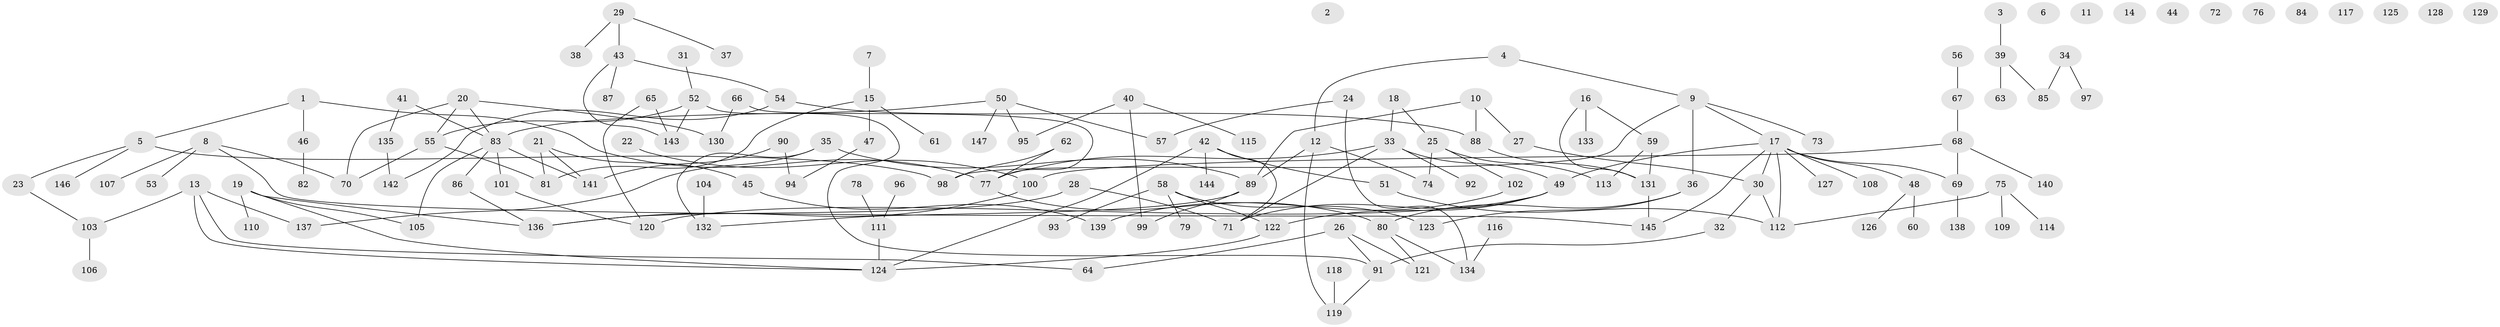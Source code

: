 // coarse degree distribution, {3: 0.1346153846153846, 0: 0.11538461538461539, 1: 0.2403846153846154, 5: 0.07692307692307693, 6: 0.028846153846153848, 4: 0.08653846153846154, 2: 0.27884615384615385, 10: 0.009615384615384616, 7: 0.028846153846153848}
// Generated by graph-tools (version 1.1) at 2025/23/03/03/25 07:23:26]
// undirected, 147 vertices, 168 edges
graph export_dot {
graph [start="1"]
  node [color=gray90,style=filled];
  1;
  2;
  3;
  4;
  5;
  6;
  7;
  8;
  9;
  10;
  11;
  12;
  13;
  14;
  15;
  16;
  17;
  18;
  19;
  20;
  21;
  22;
  23;
  24;
  25;
  26;
  27;
  28;
  29;
  30;
  31;
  32;
  33;
  34;
  35;
  36;
  37;
  38;
  39;
  40;
  41;
  42;
  43;
  44;
  45;
  46;
  47;
  48;
  49;
  50;
  51;
  52;
  53;
  54;
  55;
  56;
  57;
  58;
  59;
  60;
  61;
  62;
  63;
  64;
  65;
  66;
  67;
  68;
  69;
  70;
  71;
  72;
  73;
  74;
  75;
  76;
  77;
  78;
  79;
  80;
  81;
  82;
  83;
  84;
  85;
  86;
  87;
  88;
  89;
  90;
  91;
  92;
  93;
  94;
  95;
  96;
  97;
  98;
  99;
  100;
  101;
  102;
  103;
  104;
  105;
  106;
  107;
  108;
  109;
  110;
  111;
  112;
  113;
  114;
  115;
  116;
  117;
  118;
  119;
  120;
  121;
  122;
  123;
  124;
  125;
  126;
  127;
  128;
  129;
  130;
  131;
  132;
  133;
  134;
  135;
  136;
  137;
  138;
  139;
  140;
  141;
  142;
  143;
  144;
  145;
  146;
  147;
  1 -- 5;
  1 -- 46;
  1 -- 77;
  3 -- 39;
  4 -- 9;
  4 -- 12;
  5 -- 23;
  5 -- 98;
  5 -- 146;
  7 -- 15;
  8 -- 53;
  8 -- 70;
  8 -- 107;
  8 -- 145;
  9 -- 17;
  9 -- 36;
  9 -- 73;
  9 -- 98;
  10 -- 27;
  10 -- 88;
  10 -- 89;
  12 -- 74;
  12 -- 89;
  12 -- 119;
  13 -- 64;
  13 -- 103;
  13 -- 124;
  13 -- 137;
  15 -- 47;
  15 -- 61;
  15 -- 81;
  16 -- 59;
  16 -- 131;
  16 -- 133;
  17 -- 30;
  17 -- 48;
  17 -- 49;
  17 -- 69;
  17 -- 108;
  17 -- 112;
  17 -- 127;
  17 -- 145;
  18 -- 25;
  18 -- 33;
  19 -- 105;
  19 -- 110;
  19 -- 124;
  19 -- 136;
  20 -- 55;
  20 -- 70;
  20 -- 83;
  20 -- 130;
  21 -- 45;
  21 -- 81;
  21 -- 141;
  22 -- 100;
  23 -- 103;
  24 -- 57;
  24 -- 134;
  25 -- 74;
  25 -- 102;
  25 -- 113;
  26 -- 64;
  26 -- 91;
  26 -- 121;
  27 -- 30;
  28 -- 71;
  28 -- 136;
  29 -- 37;
  29 -- 38;
  29 -- 43;
  30 -- 32;
  30 -- 112;
  31 -- 52;
  32 -- 91;
  33 -- 49;
  33 -- 71;
  33 -- 77;
  33 -- 92;
  34 -- 85;
  34 -- 97;
  35 -- 89;
  35 -- 132;
  35 -- 137;
  36 -- 80;
  36 -- 123;
  39 -- 63;
  39 -- 85;
  40 -- 95;
  40 -- 99;
  40 -- 115;
  41 -- 83;
  41 -- 135;
  42 -- 51;
  42 -- 71;
  42 -- 124;
  42 -- 144;
  43 -- 54;
  43 -- 87;
  43 -- 143;
  45 -- 139;
  46 -- 82;
  47 -- 94;
  48 -- 60;
  48 -- 126;
  49 -- 71;
  49 -- 120;
  49 -- 122;
  50 -- 57;
  50 -- 83;
  50 -- 95;
  50 -- 147;
  51 -- 112;
  52 -- 55;
  52 -- 91;
  52 -- 143;
  54 -- 88;
  54 -- 142;
  55 -- 70;
  55 -- 81;
  56 -- 67;
  58 -- 79;
  58 -- 93;
  58 -- 122;
  58 -- 123;
  59 -- 113;
  59 -- 131;
  62 -- 77;
  62 -- 98;
  65 -- 120;
  65 -- 143;
  66 -- 77;
  66 -- 130;
  67 -- 68;
  68 -- 69;
  68 -- 100;
  68 -- 140;
  69 -- 138;
  75 -- 109;
  75 -- 112;
  75 -- 114;
  77 -- 80;
  78 -- 111;
  80 -- 121;
  80 -- 134;
  83 -- 86;
  83 -- 101;
  83 -- 105;
  83 -- 141;
  86 -- 136;
  88 -- 131;
  89 -- 99;
  89 -- 132;
  90 -- 94;
  90 -- 141;
  91 -- 119;
  96 -- 111;
  100 -- 136;
  101 -- 120;
  102 -- 139;
  103 -- 106;
  104 -- 132;
  111 -- 124;
  116 -- 134;
  118 -- 119;
  122 -- 124;
  131 -- 145;
  135 -- 142;
}
